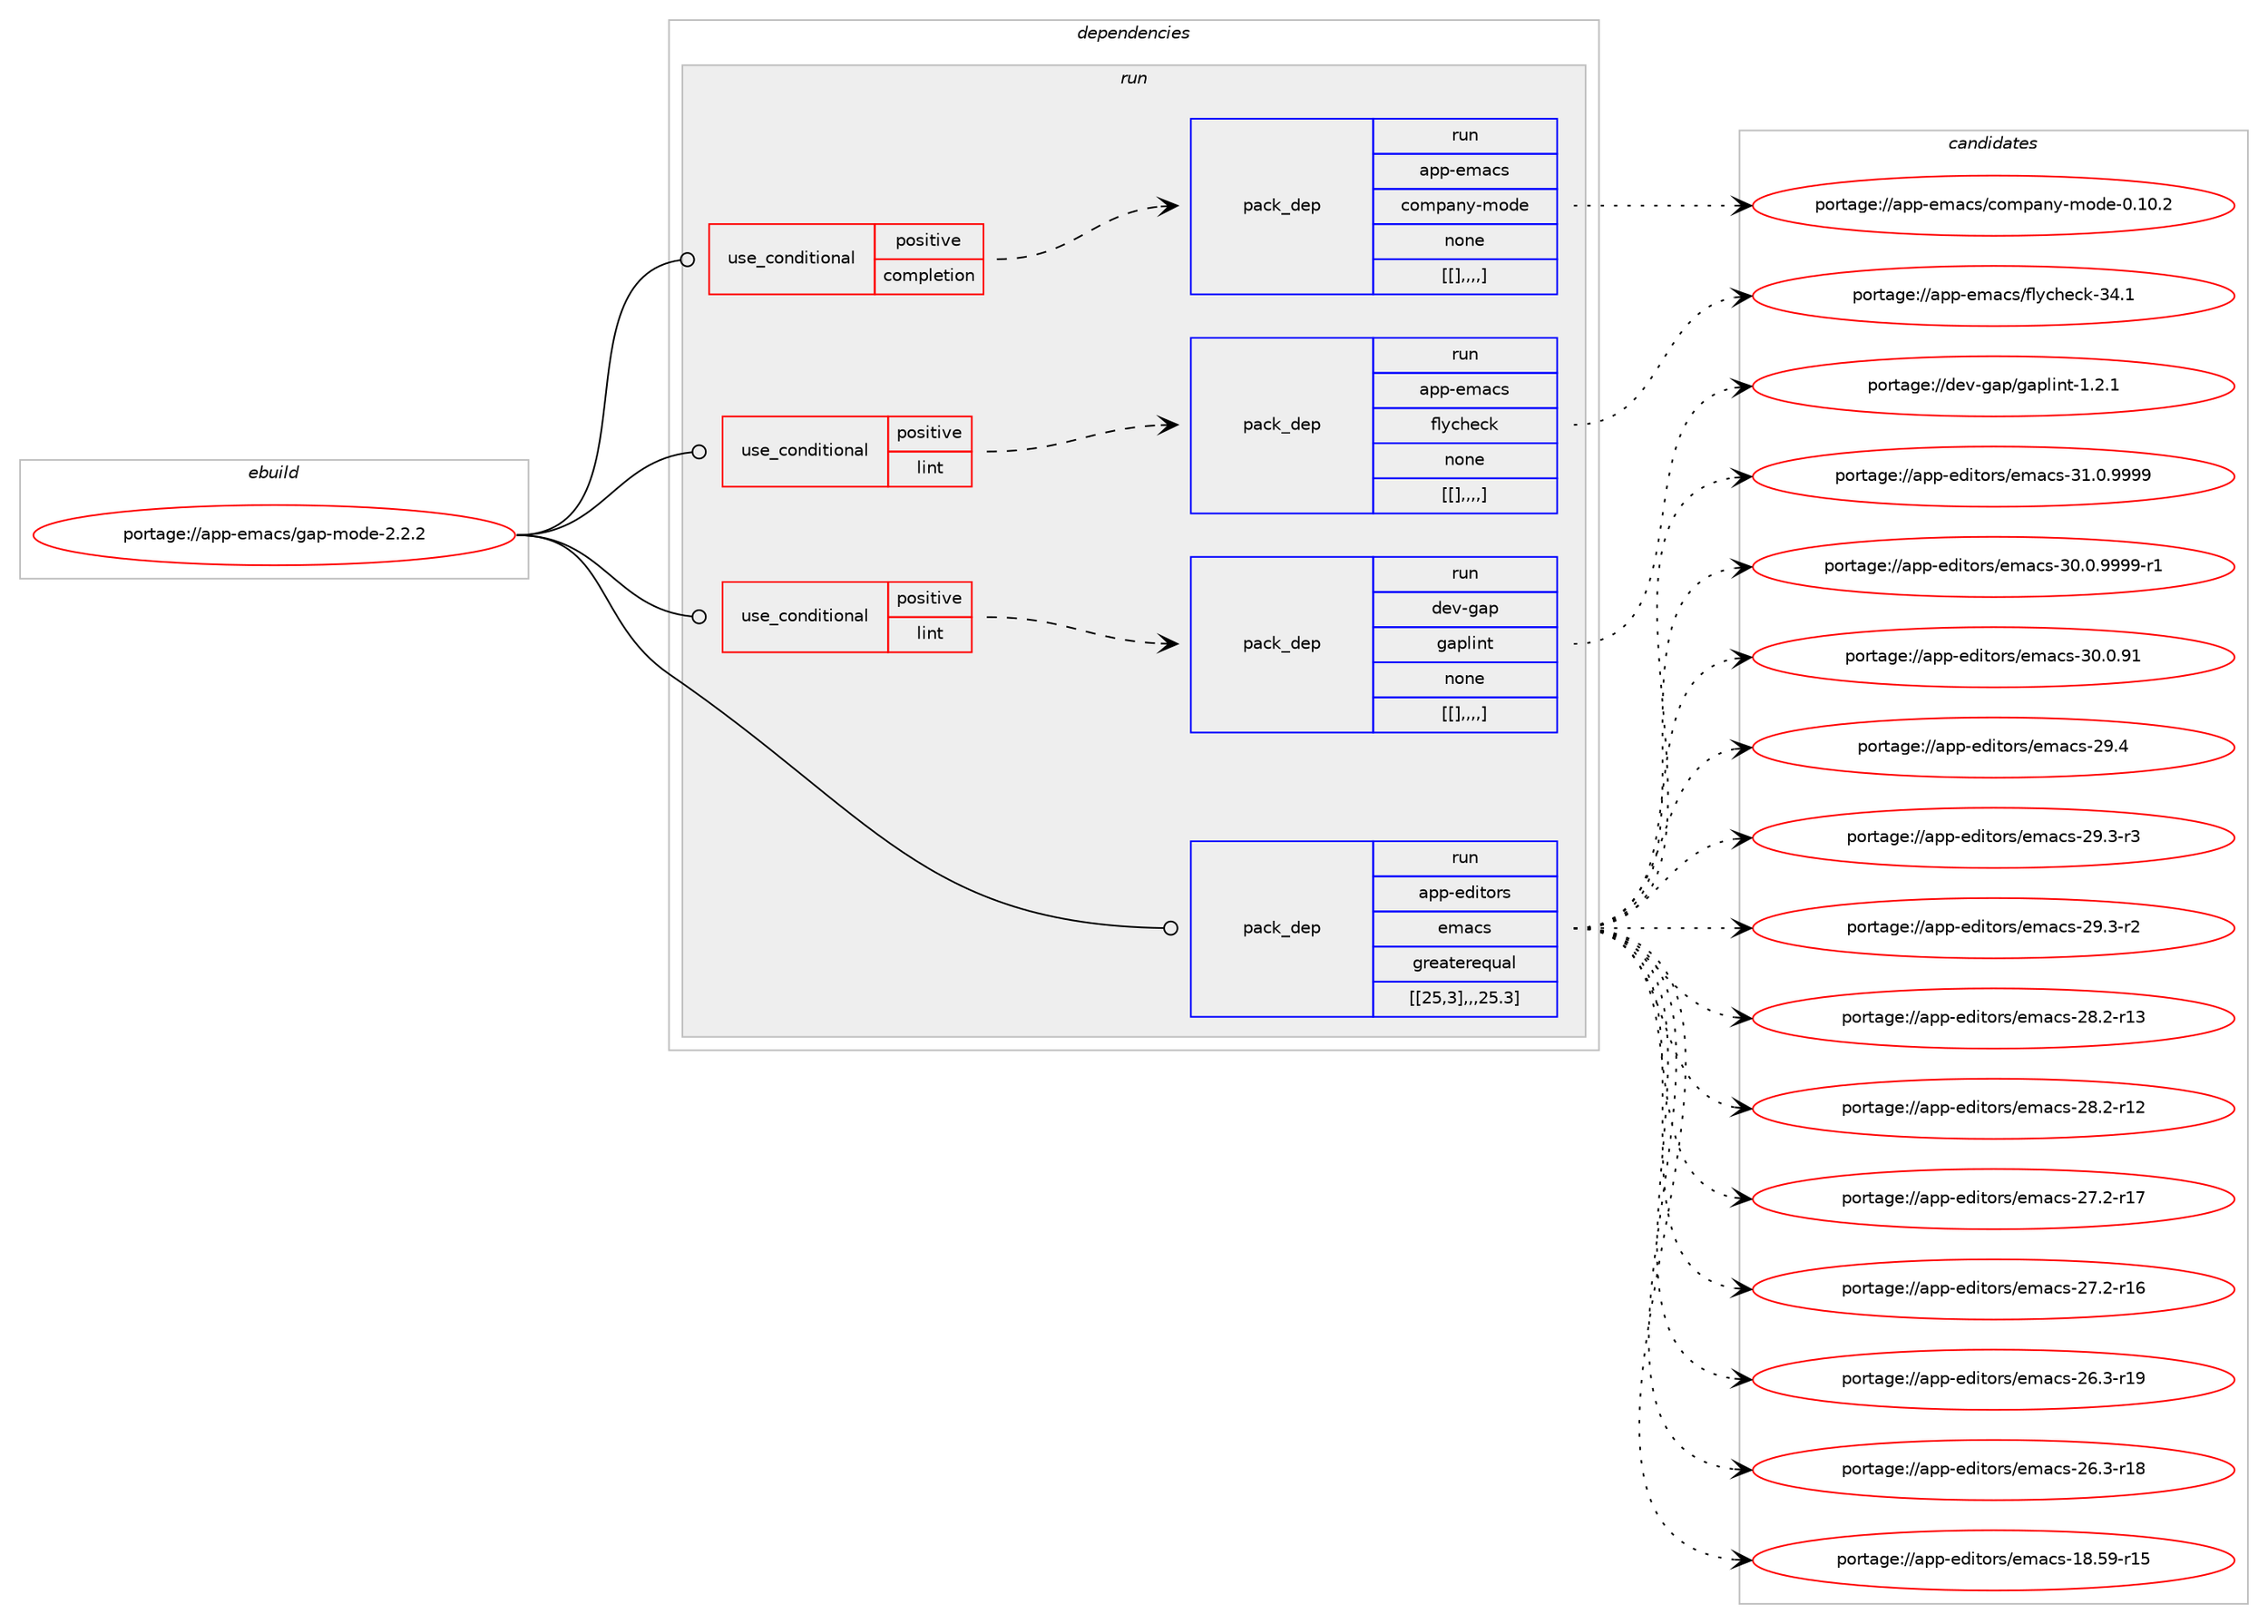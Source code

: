 digraph prolog {

# *************
# Graph options
# *************

newrank=true;
concentrate=true;
compound=true;
graph [rankdir=LR,fontname=Helvetica,fontsize=10,ranksep=1.5];#, ranksep=2.5, nodesep=0.2];
edge  [arrowhead=vee];
node  [fontname=Helvetica,fontsize=10];

# **********
# The ebuild
# **********

subgraph cluster_leftcol {
color=gray;
label=<<i>ebuild</i>>;
id [label="portage://app-emacs/gap-mode-2.2.2", color=red, width=4, href="../app-emacs/gap-mode-2.2.2.svg"];
}

# ****************
# The dependencies
# ****************

subgraph cluster_midcol {
color=gray;
label=<<i>dependencies</i>>;
subgraph cluster_compile {
fillcolor="#eeeeee";
style=filled;
label=<<i>compile</i>>;
}
subgraph cluster_compileandrun {
fillcolor="#eeeeee";
style=filled;
label=<<i>compile and run</i>>;
}
subgraph cluster_run {
fillcolor="#eeeeee";
style=filled;
label=<<i>run</i>>;
subgraph cond6419 {
dependency23201 [label=<<TABLE BORDER="0" CELLBORDER="1" CELLSPACING="0" CELLPADDING="4"><TR><TD ROWSPAN="3" CELLPADDING="10">use_conditional</TD></TR><TR><TD>positive</TD></TR><TR><TD>completion</TD></TR></TABLE>>, shape=none, color=red];
subgraph pack16632 {
dependency23202 [label=<<TABLE BORDER="0" CELLBORDER="1" CELLSPACING="0" CELLPADDING="4" WIDTH="220"><TR><TD ROWSPAN="6" CELLPADDING="30">pack_dep</TD></TR><TR><TD WIDTH="110">run</TD></TR><TR><TD>app-emacs</TD></TR><TR><TD>company-mode</TD></TR><TR><TD>none</TD></TR><TR><TD>[[],,,,]</TD></TR></TABLE>>, shape=none, color=blue];
}
dependency23201:e -> dependency23202:w [weight=20,style="dashed",arrowhead="vee"];
}
id:e -> dependency23201:w [weight=20,style="solid",arrowhead="odot"];
subgraph cond6420 {
dependency23203 [label=<<TABLE BORDER="0" CELLBORDER="1" CELLSPACING="0" CELLPADDING="4"><TR><TD ROWSPAN="3" CELLPADDING="10">use_conditional</TD></TR><TR><TD>positive</TD></TR><TR><TD>lint</TD></TR></TABLE>>, shape=none, color=red];
subgraph pack16633 {
dependency23204 [label=<<TABLE BORDER="0" CELLBORDER="1" CELLSPACING="0" CELLPADDING="4" WIDTH="220"><TR><TD ROWSPAN="6" CELLPADDING="30">pack_dep</TD></TR><TR><TD WIDTH="110">run</TD></TR><TR><TD>app-emacs</TD></TR><TR><TD>flycheck</TD></TR><TR><TD>none</TD></TR><TR><TD>[[],,,,]</TD></TR></TABLE>>, shape=none, color=blue];
}
dependency23203:e -> dependency23204:w [weight=20,style="dashed",arrowhead="vee"];
}
id:e -> dependency23203:w [weight=20,style="solid",arrowhead="odot"];
subgraph cond6421 {
dependency23205 [label=<<TABLE BORDER="0" CELLBORDER="1" CELLSPACING="0" CELLPADDING="4"><TR><TD ROWSPAN="3" CELLPADDING="10">use_conditional</TD></TR><TR><TD>positive</TD></TR><TR><TD>lint</TD></TR></TABLE>>, shape=none, color=red];
subgraph pack16634 {
dependency23206 [label=<<TABLE BORDER="0" CELLBORDER="1" CELLSPACING="0" CELLPADDING="4" WIDTH="220"><TR><TD ROWSPAN="6" CELLPADDING="30">pack_dep</TD></TR><TR><TD WIDTH="110">run</TD></TR><TR><TD>dev-gap</TD></TR><TR><TD>gaplint</TD></TR><TR><TD>none</TD></TR><TR><TD>[[],,,,]</TD></TR></TABLE>>, shape=none, color=blue];
}
dependency23205:e -> dependency23206:w [weight=20,style="dashed",arrowhead="vee"];
}
id:e -> dependency23205:w [weight=20,style="solid",arrowhead="odot"];
subgraph pack16635 {
dependency23207 [label=<<TABLE BORDER="0" CELLBORDER="1" CELLSPACING="0" CELLPADDING="4" WIDTH="220"><TR><TD ROWSPAN="6" CELLPADDING="30">pack_dep</TD></TR><TR><TD WIDTH="110">run</TD></TR><TR><TD>app-editors</TD></TR><TR><TD>emacs</TD></TR><TR><TD>greaterequal</TD></TR><TR><TD>[[25,3],,,25.3]</TD></TR></TABLE>>, shape=none, color=blue];
}
id:e -> dependency23207:w [weight=20,style="solid",arrowhead="odot"];
}
}

# **************
# The candidates
# **************

subgraph cluster_choices {
rank=same;
color=gray;
label=<<i>candidates</i>>;

subgraph choice16632 {
color=black;
nodesep=1;
choice971121124510110997991154799111109112971101214510911110010145484649484650 [label="portage://app-emacs/company-mode-0.10.2", color=red, width=4,href="../app-emacs/company-mode-0.10.2.svg"];
dependency23202:e -> choice971121124510110997991154799111109112971101214510911110010145484649484650:w [style=dotted,weight="100"];
}
subgraph choice16633 {
color=black;
nodesep=1;
choice971121124510110997991154710210812199104101991074551524649 [label="portage://app-emacs/flycheck-34.1", color=red, width=4,href="../app-emacs/flycheck-34.1.svg"];
dependency23204:e -> choice971121124510110997991154710210812199104101991074551524649:w [style=dotted,weight="100"];
}
subgraph choice16634 {
color=black;
nodesep=1;
choice10010111845103971124710397112108105110116454946504649 [label="portage://dev-gap/gaplint-1.2.1", color=red, width=4,href="../dev-gap/gaplint-1.2.1.svg"];
dependency23206:e -> choice10010111845103971124710397112108105110116454946504649:w [style=dotted,weight="100"];
}
subgraph choice16635 {
color=black;
nodesep=1;
choice971121124510110010511611111411547101109979911545514946484657575757 [label="portage://app-editors/emacs-31.0.9999", color=red, width=4,href="../app-editors/emacs-31.0.9999.svg"];
choice9711211245101100105116111114115471011099799115455148464846575757574511449 [label="portage://app-editors/emacs-30.0.9999-r1", color=red, width=4,href="../app-editors/emacs-30.0.9999-r1.svg"];
choice97112112451011001051161111141154710110997991154551484648465749 [label="portage://app-editors/emacs-30.0.91", color=red, width=4,href="../app-editors/emacs-30.0.91.svg"];
choice97112112451011001051161111141154710110997991154550574652 [label="portage://app-editors/emacs-29.4", color=red, width=4,href="../app-editors/emacs-29.4.svg"];
choice971121124510110010511611111411547101109979911545505746514511451 [label="portage://app-editors/emacs-29.3-r3", color=red, width=4,href="../app-editors/emacs-29.3-r3.svg"];
choice971121124510110010511611111411547101109979911545505746514511450 [label="portage://app-editors/emacs-29.3-r2", color=red, width=4,href="../app-editors/emacs-29.3-r2.svg"];
choice97112112451011001051161111141154710110997991154550564650451144951 [label="portage://app-editors/emacs-28.2-r13", color=red, width=4,href="../app-editors/emacs-28.2-r13.svg"];
choice97112112451011001051161111141154710110997991154550564650451144950 [label="portage://app-editors/emacs-28.2-r12", color=red, width=4,href="../app-editors/emacs-28.2-r12.svg"];
choice97112112451011001051161111141154710110997991154550554650451144955 [label="portage://app-editors/emacs-27.2-r17", color=red, width=4,href="../app-editors/emacs-27.2-r17.svg"];
choice97112112451011001051161111141154710110997991154550554650451144954 [label="portage://app-editors/emacs-27.2-r16", color=red, width=4,href="../app-editors/emacs-27.2-r16.svg"];
choice97112112451011001051161111141154710110997991154550544651451144957 [label="portage://app-editors/emacs-26.3-r19", color=red, width=4,href="../app-editors/emacs-26.3-r19.svg"];
choice97112112451011001051161111141154710110997991154550544651451144956 [label="portage://app-editors/emacs-26.3-r18", color=red, width=4,href="../app-editors/emacs-26.3-r18.svg"];
choice9711211245101100105116111114115471011099799115454956465357451144953 [label="portage://app-editors/emacs-18.59-r15", color=red, width=4,href="../app-editors/emacs-18.59-r15.svg"];
dependency23207:e -> choice971121124510110010511611111411547101109979911545514946484657575757:w [style=dotted,weight="100"];
dependency23207:e -> choice9711211245101100105116111114115471011099799115455148464846575757574511449:w [style=dotted,weight="100"];
dependency23207:e -> choice97112112451011001051161111141154710110997991154551484648465749:w [style=dotted,weight="100"];
dependency23207:e -> choice97112112451011001051161111141154710110997991154550574652:w [style=dotted,weight="100"];
dependency23207:e -> choice971121124510110010511611111411547101109979911545505746514511451:w [style=dotted,weight="100"];
dependency23207:e -> choice971121124510110010511611111411547101109979911545505746514511450:w [style=dotted,weight="100"];
dependency23207:e -> choice97112112451011001051161111141154710110997991154550564650451144951:w [style=dotted,weight="100"];
dependency23207:e -> choice97112112451011001051161111141154710110997991154550564650451144950:w [style=dotted,weight="100"];
dependency23207:e -> choice97112112451011001051161111141154710110997991154550554650451144955:w [style=dotted,weight="100"];
dependency23207:e -> choice97112112451011001051161111141154710110997991154550554650451144954:w [style=dotted,weight="100"];
dependency23207:e -> choice97112112451011001051161111141154710110997991154550544651451144957:w [style=dotted,weight="100"];
dependency23207:e -> choice97112112451011001051161111141154710110997991154550544651451144956:w [style=dotted,weight="100"];
dependency23207:e -> choice9711211245101100105116111114115471011099799115454956465357451144953:w [style=dotted,weight="100"];
}
}

}
